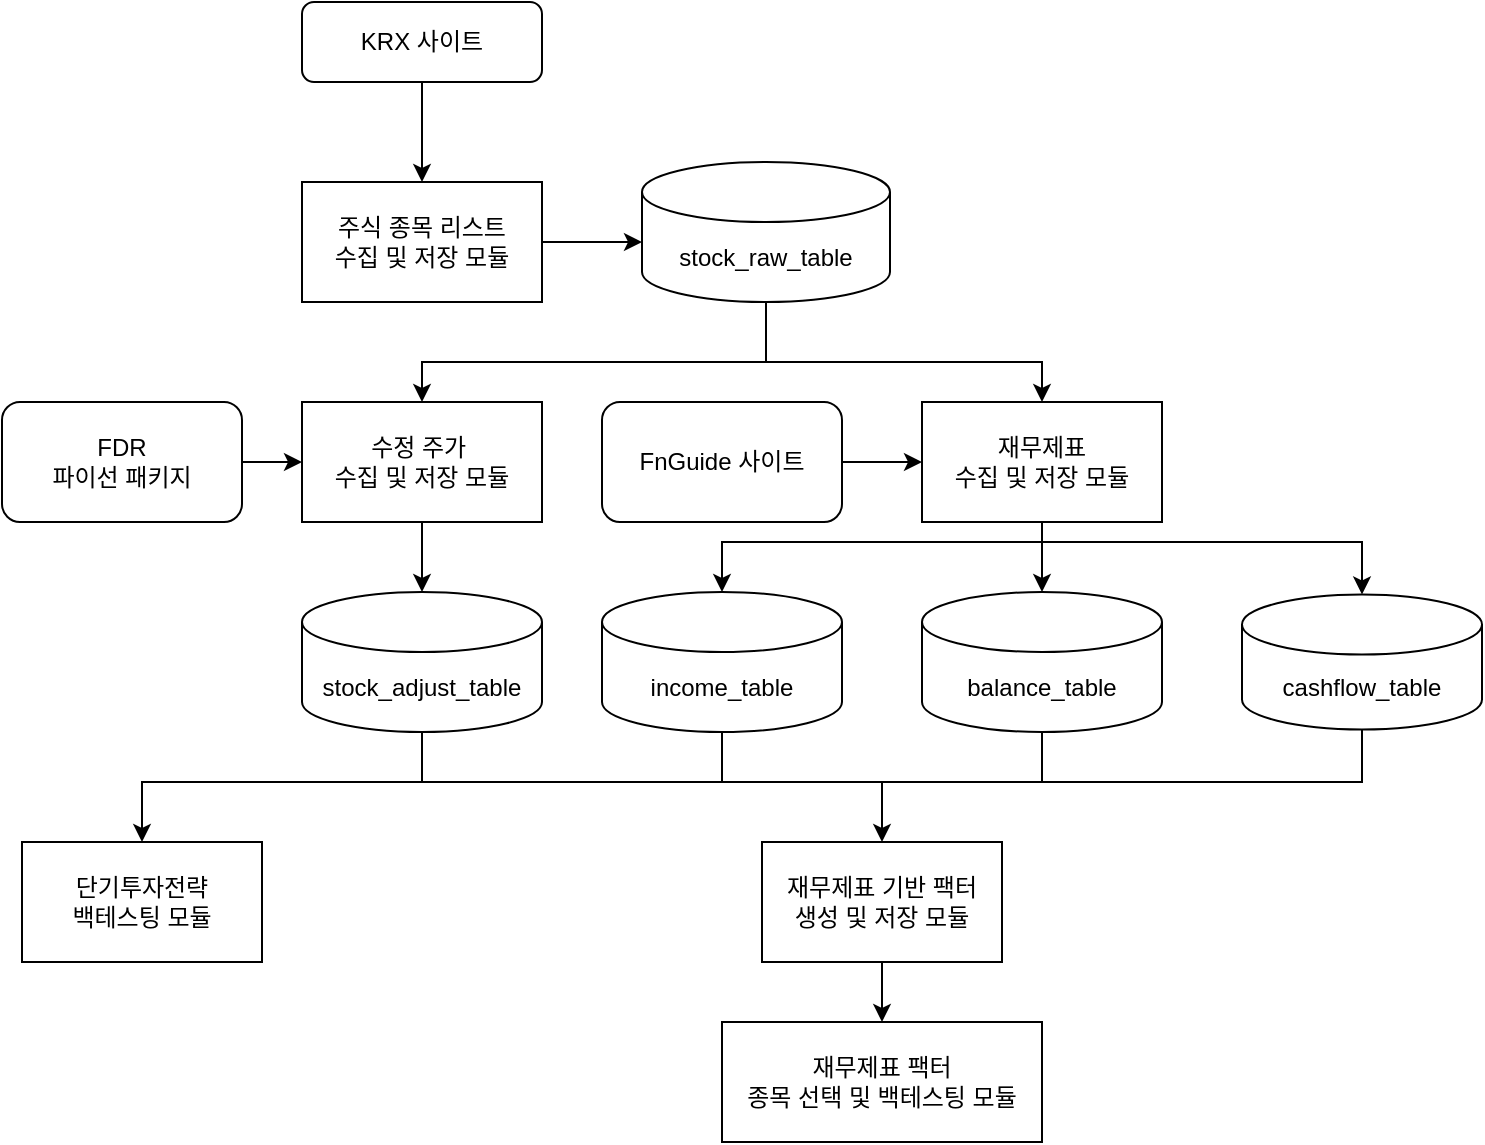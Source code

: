 <mxfile version="18.0.7" type="device"><diagram id="C5RBs43oDa-KdzZeNtuy" name="Page-1"><mxGraphModel dx="460" dy="824" grid="1" gridSize="10" guides="1" tooltips="1" connect="1" arrows="1" fold="1" page="1" pageScale="1" pageWidth="827" pageHeight="1169" math="0" shadow="0"><root><mxCell id="WIyWlLk6GJQsqaUBKTNV-0"/><mxCell id="WIyWlLk6GJQsqaUBKTNV-1" parent="WIyWlLk6GJQsqaUBKTNV-0"/><mxCell id="WIyWlLk6GJQsqaUBKTNV-3" value="KRX 사이트" style="rounded=1;whiteSpace=wrap;html=1;fontSize=12;glass=0;strokeWidth=1;shadow=0;" parent="WIyWlLk6GJQsqaUBKTNV-1" vertex="1"><mxGeometry x="160" y="80" width="120" height="40" as="geometry"/></mxCell><mxCell id="ELWllp0Nzr2SL6d11bc4-0" value="주식 종목 리스트&lt;br&gt;수집 및 저장 모듈" style="rounded=0;whiteSpace=wrap;html=1;" vertex="1" parent="WIyWlLk6GJQsqaUBKTNV-1"><mxGeometry x="160" y="170" width="120" height="60" as="geometry"/></mxCell><mxCell id="ELWllp0Nzr2SL6d11bc4-1" value="" style="endArrow=classic;html=1;rounded=0;exitX=1;exitY=0.5;exitDx=0;exitDy=0;entryX=0;entryY=0.5;entryDx=0;entryDy=0;" edge="1" parent="WIyWlLk6GJQsqaUBKTNV-1" source="ELWllp0Nzr2SL6d11bc4-0"><mxGeometry width="50" height="50" relative="1" as="geometry"><mxPoint x="280" y="340" as="sourcePoint"/><mxPoint x="330" y="200" as="targetPoint"/></mxGeometry></mxCell><mxCell id="ELWllp0Nzr2SL6d11bc4-2" value="stock_raw_table" style="shape=cylinder3;whiteSpace=wrap;html=1;boundedLbl=1;backgroundOutline=1;size=15;" vertex="1" parent="WIyWlLk6GJQsqaUBKTNV-1"><mxGeometry x="330" y="160" width="124" height="70" as="geometry"/></mxCell><mxCell id="ELWllp0Nzr2SL6d11bc4-4" value="" style="endArrow=classic;html=1;rounded=0;exitX=0.5;exitY=1;exitDx=0;exitDy=0;entryX=0.5;entryY=0;entryDx=0;entryDy=0;" edge="1" parent="WIyWlLk6GJQsqaUBKTNV-1" source="WIyWlLk6GJQsqaUBKTNV-3" target="ELWllp0Nzr2SL6d11bc4-0"><mxGeometry width="50" height="50" relative="1" as="geometry"><mxPoint x="280" y="340" as="sourcePoint"/><mxPoint x="330" y="290" as="targetPoint"/></mxGeometry></mxCell><mxCell id="ELWllp0Nzr2SL6d11bc4-5" value="" style="endArrow=classic;html=1;rounded=0;exitX=0.5;exitY=1;exitDx=0;exitDy=0;exitPerimeter=0;entryX=0.5;entryY=0;entryDx=0;entryDy=0;" edge="1" parent="WIyWlLk6GJQsqaUBKTNV-1" source="ELWllp0Nzr2SL6d11bc4-2" target="ELWllp0Nzr2SL6d11bc4-6"><mxGeometry width="50" height="50" relative="1" as="geometry"><mxPoint x="280" y="340" as="sourcePoint"/><mxPoint x="210" y="280" as="targetPoint"/><Array as="points"><mxPoint x="392" y="260"/><mxPoint x="220" y="260"/></Array></mxGeometry></mxCell><mxCell id="ELWllp0Nzr2SL6d11bc4-6" value="수정 주가&amp;nbsp;&lt;br&gt;수집 및 저장 모듈" style="rounded=0;whiteSpace=wrap;html=1;" vertex="1" parent="WIyWlLk6GJQsqaUBKTNV-1"><mxGeometry x="160" y="280" width="120" height="60" as="geometry"/></mxCell><mxCell id="ELWllp0Nzr2SL6d11bc4-7" value="" style="endArrow=classic;html=1;rounded=0;entryX=0.5;entryY=0;entryDx=0;entryDy=0;" edge="1" parent="WIyWlLk6GJQsqaUBKTNV-1" target="ELWllp0Nzr2SL6d11bc4-8"><mxGeometry width="50" height="50" relative="1" as="geometry"><mxPoint x="390" y="260" as="sourcePoint"/><mxPoint x="520" y="280" as="targetPoint"/><Array as="points"><mxPoint x="530" y="260"/></Array></mxGeometry></mxCell><mxCell id="ELWllp0Nzr2SL6d11bc4-8" value="재무제표&lt;br&gt;수집 및 저장 모듈" style="rounded=0;whiteSpace=wrap;html=1;" vertex="1" parent="WIyWlLk6GJQsqaUBKTNV-1"><mxGeometry x="470" y="280" width="120" height="60" as="geometry"/></mxCell><mxCell id="ELWllp0Nzr2SL6d11bc4-10" value="FDR&lt;br&gt;파이선 패키지" style="rounded=1;whiteSpace=wrap;html=1;" vertex="1" parent="WIyWlLk6GJQsqaUBKTNV-1"><mxGeometry x="10" y="280" width="120" height="60" as="geometry"/></mxCell><mxCell id="ELWllp0Nzr2SL6d11bc4-11" value="" style="endArrow=classic;html=1;rounded=0;exitX=1;exitY=0.5;exitDx=0;exitDy=0;entryX=0;entryY=0.5;entryDx=0;entryDy=0;" edge="1" parent="WIyWlLk6GJQsqaUBKTNV-1" source="ELWllp0Nzr2SL6d11bc4-10" target="ELWllp0Nzr2SL6d11bc4-6"><mxGeometry width="50" height="50" relative="1" as="geometry"><mxPoint x="160" y="320" as="sourcePoint"/><mxPoint x="210" y="270" as="targetPoint"/></mxGeometry></mxCell><mxCell id="ELWllp0Nzr2SL6d11bc4-12" value="stock_adjust_table" style="shape=cylinder3;whiteSpace=wrap;html=1;boundedLbl=1;backgroundOutline=1;size=15;" vertex="1" parent="WIyWlLk6GJQsqaUBKTNV-1"><mxGeometry x="160" y="375" width="120" height="70" as="geometry"/></mxCell><mxCell id="ELWllp0Nzr2SL6d11bc4-13" value="cashflow_table" style="shape=cylinder3;whiteSpace=wrap;html=1;boundedLbl=1;backgroundOutline=1;size=15;" vertex="1" parent="WIyWlLk6GJQsqaUBKTNV-1"><mxGeometry x="630" y="376.25" width="120" height="67.5" as="geometry"/></mxCell><mxCell id="ELWllp0Nzr2SL6d11bc4-14" value="balance_table" style="shape=cylinder3;whiteSpace=wrap;html=1;boundedLbl=1;backgroundOutline=1;size=15;" vertex="1" parent="WIyWlLk6GJQsqaUBKTNV-1"><mxGeometry x="470" y="375" width="120" height="70" as="geometry"/></mxCell><mxCell id="ELWllp0Nzr2SL6d11bc4-15" value="income_table" style="shape=cylinder3;whiteSpace=wrap;html=1;boundedLbl=1;backgroundOutline=1;size=15;" vertex="1" parent="WIyWlLk6GJQsqaUBKTNV-1"><mxGeometry x="310" y="375" width="120" height="70" as="geometry"/></mxCell><mxCell id="ELWllp0Nzr2SL6d11bc4-16" value="" style="endArrow=classic;html=1;rounded=0;exitX=0.5;exitY=1;exitDx=0;exitDy=0;entryX=0.5;entryY=0;entryDx=0;entryDy=0;entryPerimeter=0;" edge="1" parent="WIyWlLk6GJQsqaUBKTNV-1" source="ELWllp0Nzr2SL6d11bc4-6" target="ELWllp0Nzr2SL6d11bc4-12"><mxGeometry width="50" height="50" relative="1" as="geometry"><mxPoint x="280" y="320" as="sourcePoint"/><mxPoint x="330" y="270" as="targetPoint"/></mxGeometry></mxCell><mxCell id="ELWllp0Nzr2SL6d11bc4-17" value="FnGuide 사이트" style="rounded=1;whiteSpace=wrap;html=1;" vertex="1" parent="WIyWlLk6GJQsqaUBKTNV-1"><mxGeometry x="310" y="280" width="120" height="60" as="geometry"/></mxCell><mxCell id="ELWllp0Nzr2SL6d11bc4-18" value="" style="endArrow=classic;html=1;rounded=0;exitX=1;exitY=0.5;exitDx=0;exitDy=0;entryX=0;entryY=0.5;entryDx=0;entryDy=0;" edge="1" parent="WIyWlLk6GJQsqaUBKTNV-1" source="ELWllp0Nzr2SL6d11bc4-17" target="ELWllp0Nzr2SL6d11bc4-8"><mxGeometry width="50" height="50" relative="1" as="geometry"><mxPoint x="280" y="320" as="sourcePoint"/><mxPoint x="330" y="270" as="targetPoint"/></mxGeometry></mxCell><mxCell id="ELWllp0Nzr2SL6d11bc4-20" value="" style="endArrow=classic;html=1;rounded=0;exitX=0.5;exitY=1;exitDx=0;exitDy=0;entryX=0.5;entryY=0;entryDx=0;entryDy=0;entryPerimeter=0;" edge="1" parent="WIyWlLk6GJQsqaUBKTNV-1" source="ELWllp0Nzr2SL6d11bc4-8" target="ELWllp0Nzr2SL6d11bc4-14"><mxGeometry width="50" height="50" relative="1" as="geometry"><mxPoint x="410" y="420" as="sourcePoint"/><mxPoint x="460" y="370" as="targetPoint"/></mxGeometry></mxCell><mxCell id="ELWllp0Nzr2SL6d11bc4-21" value="" style="endArrow=classic;html=1;rounded=0;entryX=0.5;entryY=0;entryDx=0;entryDy=0;entryPerimeter=0;" edge="1" parent="WIyWlLk6GJQsqaUBKTNV-1" target="ELWllp0Nzr2SL6d11bc4-15"><mxGeometry width="50" height="50" relative="1" as="geometry"><mxPoint x="530" y="350" as="sourcePoint"/><mxPoint x="460" y="370" as="targetPoint"/><Array as="points"><mxPoint x="370" y="350"/></Array></mxGeometry></mxCell><mxCell id="ELWllp0Nzr2SL6d11bc4-22" value="" style="endArrow=classic;html=1;rounded=0;entryX=0.5;entryY=0;entryDx=0;entryDy=0;entryPerimeter=0;" edge="1" parent="WIyWlLk6GJQsqaUBKTNV-1" target="ELWllp0Nzr2SL6d11bc4-13"><mxGeometry width="50" height="50" relative="1" as="geometry"><mxPoint x="530" y="350" as="sourcePoint"/><mxPoint x="710" y="370" as="targetPoint"/><Array as="points"><mxPoint x="690" y="350"/></Array></mxGeometry></mxCell><mxCell id="ELWllp0Nzr2SL6d11bc4-23" value="" style="endArrow=classic;html=1;rounded=0;exitX=0.5;exitY=1;exitDx=0;exitDy=0;exitPerimeter=0;entryX=0.5;entryY=0;entryDx=0;entryDy=0;" edge="1" parent="WIyWlLk6GJQsqaUBKTNV-1" source="ELWllp0Nzr2SL6d11bc4-12" target="ELWllp0Nzr2SL6d11bc4-24"><mxGeometry width="50" height="50" relative="1" as="geometry"><mxPoint x="250" y="420" as="sourcePoint"/><mxPoint x="80" y="500" as="targetPoint"/><Array as="points"><mxPoint x="220" y="470"/><mxPoint x="80" y="470"/></Array></mxGeometry></mxCell><mxCell id="ELWllp0Nzr2SL6d11bc4-24" value="단기투자전략&lt;br&gt;백테스팅 모듈" style="rounded=0;whiteSpace=wrap;html=1;" vertex="1" parent="WIyWlLk6GJQsqaUBKTNV-1"><mxGeometry x="20" y="500" width="120" height="60" as="geometry"/></mxCell><mxCell id="ELWllp0Nzr2SL6d11bc4-25" value="" style="endArrow=none;html=1;rounded=0;exitX=0.5;exitY=1;exitDx=0;exitDy=0;exitPerimeter=0;" edge="1" parent="WIyWlLk6GJQsqaUBKTNV-1" source="ELWllp0Nzr2SL6d11bc4-15"><mxGeometry width="50" height="50" relative="1" as="geometry"><mxPoint x="380" y="410" as="sourcePoint"/><mxPoint x="220" y="470" as="targetPoint"/><Array as="points"><mxPoint x="370" y="470"/></Array></mxGeometry></mxCell><mxCell id="ELWllp0Nzr2SL6d11bc4-26" value="" style="endArrow=none;html=1;rounded=0;entryX=0.5;entryY=1;entryDx=0;entryDy=0;entryPerimeter=0;" edge="1" parent="WIyWlLk6GJQsqaUBKTNV-1" target="ELWllp0Nzr2SL6d11bc4-14"><mxGeometry width="50" height="50" relative="1" as="geometry"><mxPoint x="370" y="470" as="sourcePoint"/><mxPoint x="430" y="360" as="targetPoint"/><Array as="points"><mxPoint x="530" y="470"/></Array></mxGeometry></mxCell><mxCell id="ELWllp0Nzr2SL6d11bc4-27" value="" style="endArrow=none;html=1;rounded=0;entryX=0.5;entryY=1;entryDx=0;entryDy=0;entryPerimeter=0;" edge="1" parent="WIyWlLk6GJQsqaUBKTNV-1" target="ELWllp0Nzr2SL6d11bc4-13"><mxGeometry width="50" height="50" relative="1" as="geometry"><mxPoint x="530" y="470" as="sourcePoint"/><mxPoint x="680" y="360" as="targetPoint"/><Array as="points"><mxPoint x="690" y="470"/></Array></mxGeometry></mxCell><mxCell id="ELWllp0Nzr2SL6d11bc4-29" value="재무제표 기반 팩터&lt;br&gt;생성 및 저장 모듈" style="rounded=0;whiteSpace=wrap;html=1;" vertex="1" parent="WIyWlLk6GJQsqaUBKTNV-1"><mxGeometry x="390" y="500" width="120" height="60" as="geometry"/></mxCell><mxCell id="ELWllp0Nzr2SL6d11bc4-30" value="" style="endArrow=classic;html=1;rounded=0;entryX=0.5;entryY=0;entryDx=0;entryDy=0;" edge="1" parent="WIyWlLk6GJQsqaUBKTNV-1" target="ELWllp0Nzr2SL6d11bc4-29"><mxGeometry width="50" height="50" relative="1" as="geometry"><mxPoint x="450" y="470" as="sourcePoint"/><mxPoint x="320" y="350" as="targetPoint"/></mxGeometry></mxCell><mxCell id="ELWllp0Nzr2SL6d11bc4-31" value="" style="endArrow=classic;html=1;rounded=0;exitX=0.5;exitY=1;exitDx=0;exitDy=0;" edge="1" parent="WIyWlLk6GJQsqaUBKTNV-1" source="ELWllp0Nzr2SL6d11bc4-29" target="ELWllp0Nzr2SL6d11bc4-32"><mxGeometry width="50" height="50" relative="1" as="geometry"><mxPoint x="270" y="400" as="sourcePoint"/><mxPoint x="450" y="600" as="targetPoint"/></mxGeometry></mxCell><mxCell id="ELWllp0Nzr2SL6d11bc4-32" value="재무제표 팩터&lt;br&gt;종목 선택 및 백테스팅 모듈" style="rounded=0;whiteSpace=wrap;html=1;" vertex="1" parent="WIyWlLk6GJQsqaUBKTNV-1"><mxGeometry x="370" y="590" width="160" height="60" as="geometry"/></mxCell></root></mxGraphModel></diagram></mxfile>